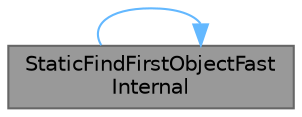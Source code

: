 digraph "StaticFindFirstObjectFastInternal"
{
 // INTERACTIVE_SVG=YES
 // LATEX_PDF_SIZE
  bgcolor="transparent";
  edge [fontname=Helvetica,fontsize=10,labelfontname=Helvetica,labelfontsize=10];
  node [fontname=Helvetica,fontsize=10,shape=box,height=0.2,width=0.4];
  rankdir="LR";
  Node1 [id="Node000001",label="StaticFindFirstObjectFast\lInternal",height=0.2,width=0.4,color="gray40", fillcolor="grey60", style="filled", fontcolor="black",tooltip="Private internal version of StaticFindFirstObject that allows using 0 exclusion flags."];
  Node1 -> Node1 [id="edge1_Node000001_Node000001",color="steelblue1",style="solid",tooltip=" "];
}
